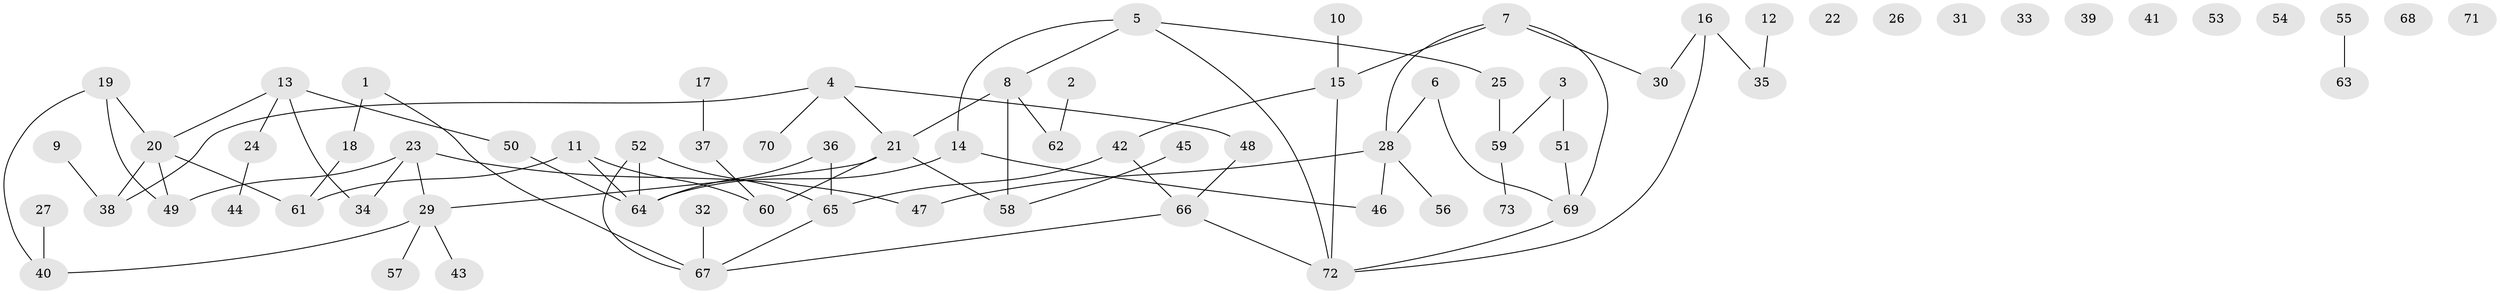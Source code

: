 // coarse degree distribution, {8: 0.08333333333333333, 2: 0.3333333333333333, 4: 0.08333333333333333, 3: 0.25, 5: 0.25}
// Generated by graph-tools (version 1.1) at 2025/48/03/04/25 22:48:23]
// undirected, 73 vertices, 82 edges
graph export_dot {
  node [color=gray90,style=filled];
  1;
  2;
  3;
  4;
  5;
  6;
  7;
  8;
  9;
  10;
  11;
  12;
  13;
  14;
  15;
  16;
  17;
  18;
  19;
  20;
  21;
  22;
  23;
  24;
  25;
  26;
  27;
  28;
  29;
  30;
  31;
  32;
  33;
  34;
  35;
  36;
  37;
  38;
  39;
  40;
  41;
  42;
  43;
  44;
  45;
  46;
  47;
  48;
  49;
  50;
  51;
  52;
  53;
  54;
  55;
  56;
  57;
  58;
  59;
  60;
  61;
  62;
  63;
  64;
  65;
  66;
  67;
  68;
  69;
  70;
  71;
  72;
  73;
  1 -- 18;
  1 -- 67;
  2 -- 62;
  3 -- 51;
  3 -- 59;
  4 -- 21;
  4 -- 38;
  4 -- 48;
  4 -- 70;
  5 -- 8;
  5 -- 14;
  5 -- 25;
  5 -- 72;
  6 -- 28;
  6 -- 69;
  7 -- 15;
  7 -- 28;
  7 -- 30;
  7 -- 69;
  8 -- 21;
  8 -- 58;
  8 -- 62;
  9 -- 38;
  10 -- 15;
  11 -- 60;
  11 -- 61;
  11 -- 64;
  12 -- 35;
  13 -- 20;
  13 -- 24;
  13 -- 34;
  13 -- 50;
  14 -- 46;
  14 -- 64;
  15 -- 42;
  15 -- 72;
  16 -- 30;
  16 -- 35;
  16 -- 72;
  17 -- 37;
  18 -- 61;
  19 -- 20;
  19 -- 40;
  19 -- 49;
  20 -- 38;
  20 -- 49;
  20 -- 61;
  21 -- 29;
  21 -- 58;
  21 -- 60;
  23 -- 29;
  23 -- 34;
  23 -- 47;
  23 -- 49;
  24 -- 44;
  25 -- 59;
  27 -- 40;
  28 -- 46;
  28 -- 47;
  28 -- 56;
  29 -- 40;
  29 -- 43;
  29 -- 57;
  32 -- 67;
  36 -- 64;
  36 -- 65;
  37 -- 60;
  42 -- 65;
  42 -- 66;
  45 -- 58;
  48 -- 66;
  50 -- 64;
  51 -- 69;
  52 -- 64;
  52 -- 65;
  52 -- 67;
  55 -- 63;
  59 -- 73;
  65 -- 67;
  66 -- 67;
  66 -- 72;
  69 -- 72;
}
